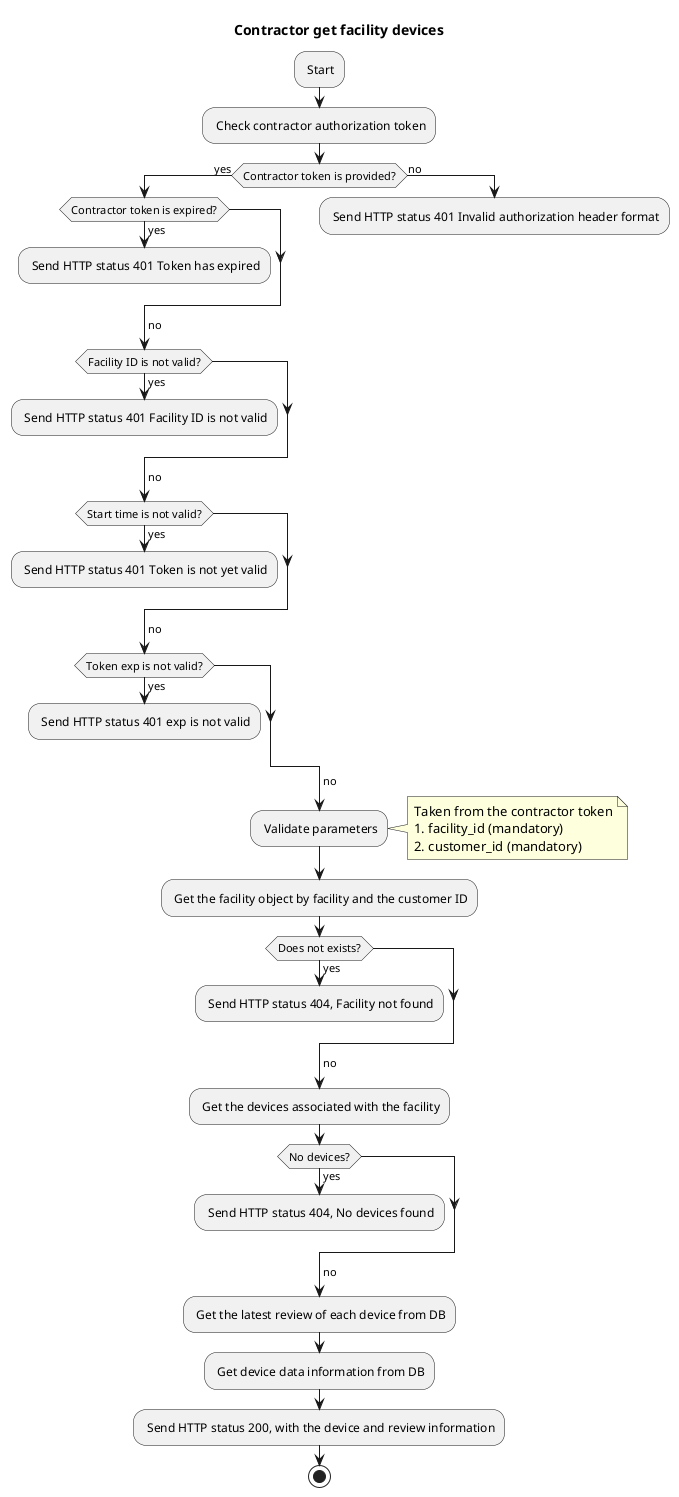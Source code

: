 @startuml Contractor get facility devices
title Contractor get facility devices

: Start;
: Check contractor authorization token;
if (Contractor token is provided?) then (yes)
    if (Contractor token is expired?) then (yes)
        : Send HTTP status 401 Token has expired;
        kill
    endif
    ->no;
    if (Facility ID is not valid?) then (yes)
        : Send HTTP status 401 Facility ID is not valid;
        kill
    endif
    ->no;
    if (Start time is not valid?) then (yes)
        : Send HTTP status 401 Token is not yet valid;
        kill
    endif
    ->no;
    if (Token exp is not valid?) then (yes)
        : Send HTTP status 401 exp is not valid;
        kill
    endif
    ->no;
else (no)
    : Send HTTP status 401 Invalid authorization header format;
    kill
endif
->no;
: Validate parameters;
note right
    Taken from the contractor token
    1. facility_id (mandatory) 
    2. customer_id (mandatory)
end note
: Get the facility object by facility and the customer ID;
if (Does not exists?) then (yes)
    : Send HTTP status 404, Facility not found;
    kill
endif
->no;
: Get the devices associated with the facility;
if (No devices?) then (yes)
    : Send HTTP status 404, No devices found;
    kill
endif
->no;
: Get the latest review of each device from DB;
: Get device data information from DB;
: Send HTTP status 200, with the device and review information;
stop
@enduml
